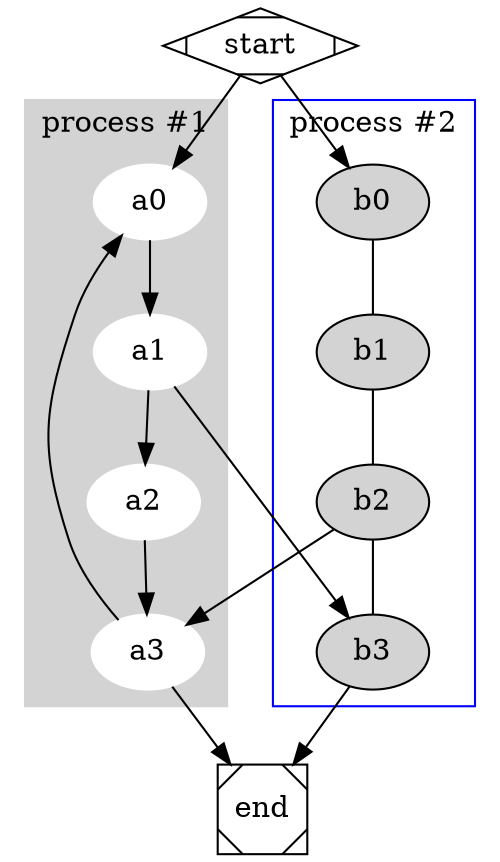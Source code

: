 
digraph G {

	subgraph cluster_0 {
		style=filled;
		color=lightgrey;
		node [style=filled,color=white];
		a0 -> a1 -> a2 -> a3;
		label = "process #1";
	}

	subgraph cluster_1 {
		/*look at style and direction for line types*/
		edge[style=filled,dir=none,weight=100];
		node [style=filled];
		b0 -> b1 -> b2 -> b3;
		label = "process #2";
		color=blue
	}

	start -> a0;
	start -> b0;
	a1 -> b3;
	b2 -> a3;
	a3 -> a0;
	a3 -> end;
	b3 -> end;

	start [shape=Mdiamond];
	end [shape=Msquare];
}